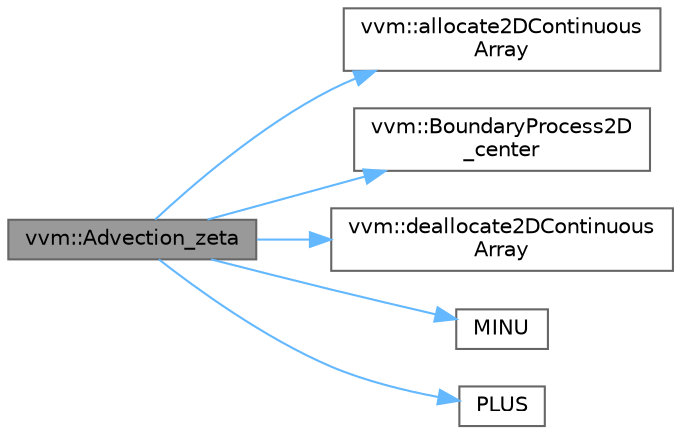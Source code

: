 digraph "vvm::Advection_zeta"
{
 // INTERACTIVE_SVG=YES
 // LATEX_PDF_SIZE
  bgcolor="transparent";
  edge [fontname=Helvetica,fontsize=10,labelfontname=Helvetica,labelfontsize=10];
  node [fontname=Helvetica,fontsize=10,shape=box,height=0.2,width=0.4];
  rankdir="LR";
  Node1 [id="Node000001",label="vvm::Advection_zeta",height=0.2,width=0.4,color="gray40", fillcolor="grey60", style="filled", fontcolor="black",tooltip=" "];
  Node1 -> Node2 [id="edge1_Node000001_Node000002",color="steelblue1",style="solid",tooltip=" "];
  Node2 [id="Node000002",label="vvm::allocate2DContinuous\lArray",height=0.2,width=0.4,color="grey40", fillcolor="white", style="filled",URL="$classvvm.html#a62fd0f50bdb5e309fe02cd6fa343cf79",tooltip=" "];
  Node1 -> Node3 [id="edge2_Node000001_Node000003",color="steelblue1",style="solid",tooltip=" "];
  Node3 [id="Node000003",label="vvm::BoundaryProcess2D\l_center",height=0.2,width=0.4,color="grey40", fillcolor="white", style="filled",URL="$classvvm.html#a26777567d798e7a46a54a9adc5d7242f",tooltip=" "];
  Node1 -> Node4 [id="edge3_Node000001_Node000004",color="steelblue1",style="solid",tooltip=" "];
  Node4 [id="Node000004",label="vvm::deallocate2DContinuous\lArray",height=0.2,width=0.4,color="grey40", fillcolor="white", style="filled",URL="$classvvm.html#abcdd5cff6d1bab2f414fe98e87d98a3a",tooltip=" "];
  Node1 -> Node5 [id="edge4_Node000001_Node000005",color="steelblue1",style="solid",tooltip=" "];
  Node5 [id="Node000005",label="MINU",height=0.2,width=0.4,color="grey40", fillcolor="white", style="filled",URL="$Advection_8cpp.html#a75af9b80e9b72faac90f0e574bc62a8d",tooltip=" "];
  Node1 -> Node6 [id="edge5_Node000001_Node000006",color="steelblue1",style="solid",tooltip=" "];
  Node6 [id="Node000006",label="PLUS",height=0.2,width=0.4,color="grey40", fillcolor="white", style="filled",URL="$Advection_8cpp.html#ac35c0748e7807333a355cd2b8e5dfef8",tooltip=" "];
}
